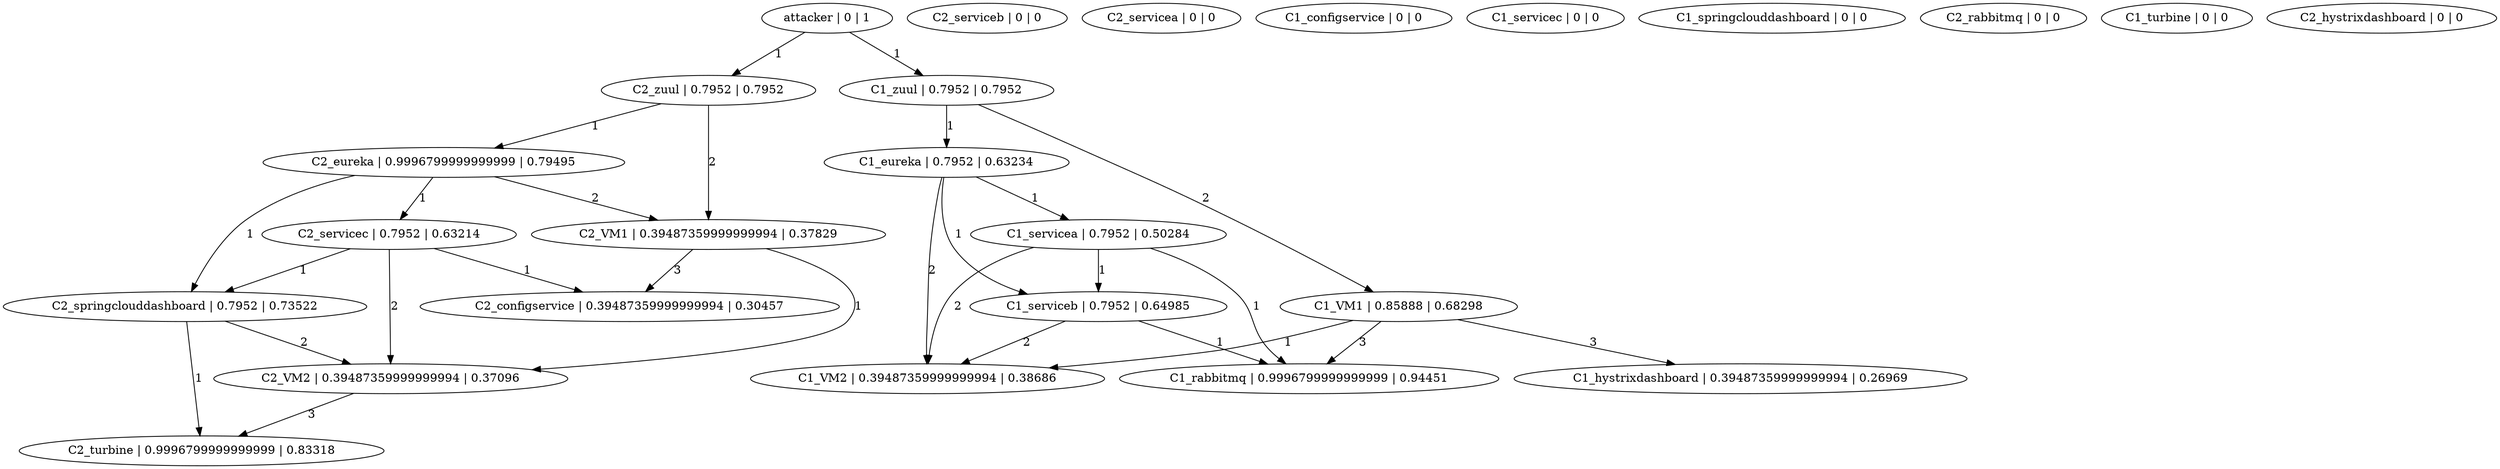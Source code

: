digraph G {
C2_servicec [label="C2_servicec | 0.7952 | 0.63214"];
C1_VM2 [label="C1_VM2 | 0.39487359999999994 | 0.38686"];
C2_serviceb [label="C2_serviceb | 0 | 0"];
C1_hystrixdashboard [label="C1_hystrixdashboard | 0.39487359999999994 | 0.26969"];
attacker [label="attacker | 0 | 1"];
C2_turbine [label="C2_turbine | 0.9996799999999999 | 0.83318"];
C2_zuul [label="C2_zuul | 0.7952 | 0.7952"];
C1_zuul [label="C1_zuul | 0.7952 | 0.7952"];
C2_configservice [label="C2_configservice | 0.39487359999999994 | 0.30457"];
C1_serviceb [label="C1_serviceb | 0.7952 | 0.64985"];
C1_rabbitmq [label="C1_rabbitmq | 0.9996799999999999 | 0.94451"];
C2_servicea [label="C2_servicea | 0 | 0"];
C1_configservice [label="C1_configservice | 0 | 0"];
C1_servicec [label="C1_servicec | 0 | 0"];
C1_springclouddashboard [label="C1_springclouddashboard | 0 | 0"];
C2_eureka [label="C2_eureka | 0.9996799999999999 | 0.79495"];
C1_VM1 [label="C1_VM1 | 0.85888 | 0.68298"];
C2_rabbitmq [label="C2_rabbitmq | 0 | 0"];
C1_turbine [label="C1_turbine | 0 | 0"];
C1_eureka [label="C1_eureka | 0.7952 | 0.63234"];
C2_VM1 [label="C2_VM1 | 0.39487359999999994 | 0.37829"];
C2_hystrixdashboard [label="C2_hystrixdashboard | 0 | 0"];
C1_servicea [label="C1_servicea | 0.7952 | 0.50284"];
C2_VM2 [label="C2_VM2 | 0.39487359999999994 | 0.37096"];
C2_springclouddashboard [label="C2_springclouddashboard | 0.7952 | 0.73522"];
attacker -> C1_zuul [label=1];
attacker -> C2_zuul [label=1];
C1_zuul -> C1_eureka [label=1];
C1_zuul -> C1_VM1 [label=2];
C2_zuul -> C2_eureka [label=1];
C2_zuul -> C2_VM1 [label=2];
C1_eureka -> C1_servicea [label=1];
C1_eureka -> C1_serviceb [label=1];
C1_eureka -> C1_VM2 [label=2];
C1_VM1 -> C1_hystrixdashboard [label=3];
C1_VM1 -> C1_rabbitmq [label=3];
C1_VM1 -> C1_VM2 [label=1];
C2_eureka -> C2_servicec [label=1];
C2_eureka -> C2_springclouddashboard [label=1];
C2_eureka -> C2_VM1 [label=2];
C2_VM1 -> C2_configservice [label=3];
C2_VM1 -> C2_VM2 [label=1];
C1_servicea -> C1_serviceb [label=1];
C1_servicea -> C1_rabbitmq [label=1];
C1_servicea -> C1_VM2 [label=2];
C1_serviceb -> C1_rabbitmq [label=1];
C1_serviceb -> C1_VM2 [label=2];
C2_servicec -> C2_configservice [label=1];
C2_servicec -> C2_springclouddashboard [label=1];
C2_servicec -> C2_VM2 [label=2];
C2_springclouddashboard -> C2_turbine [label=1];
C2_springclouddashboard -> C2_VM2 [label=2];
C2_VM2 -> C2_turbine [label=3];
}
